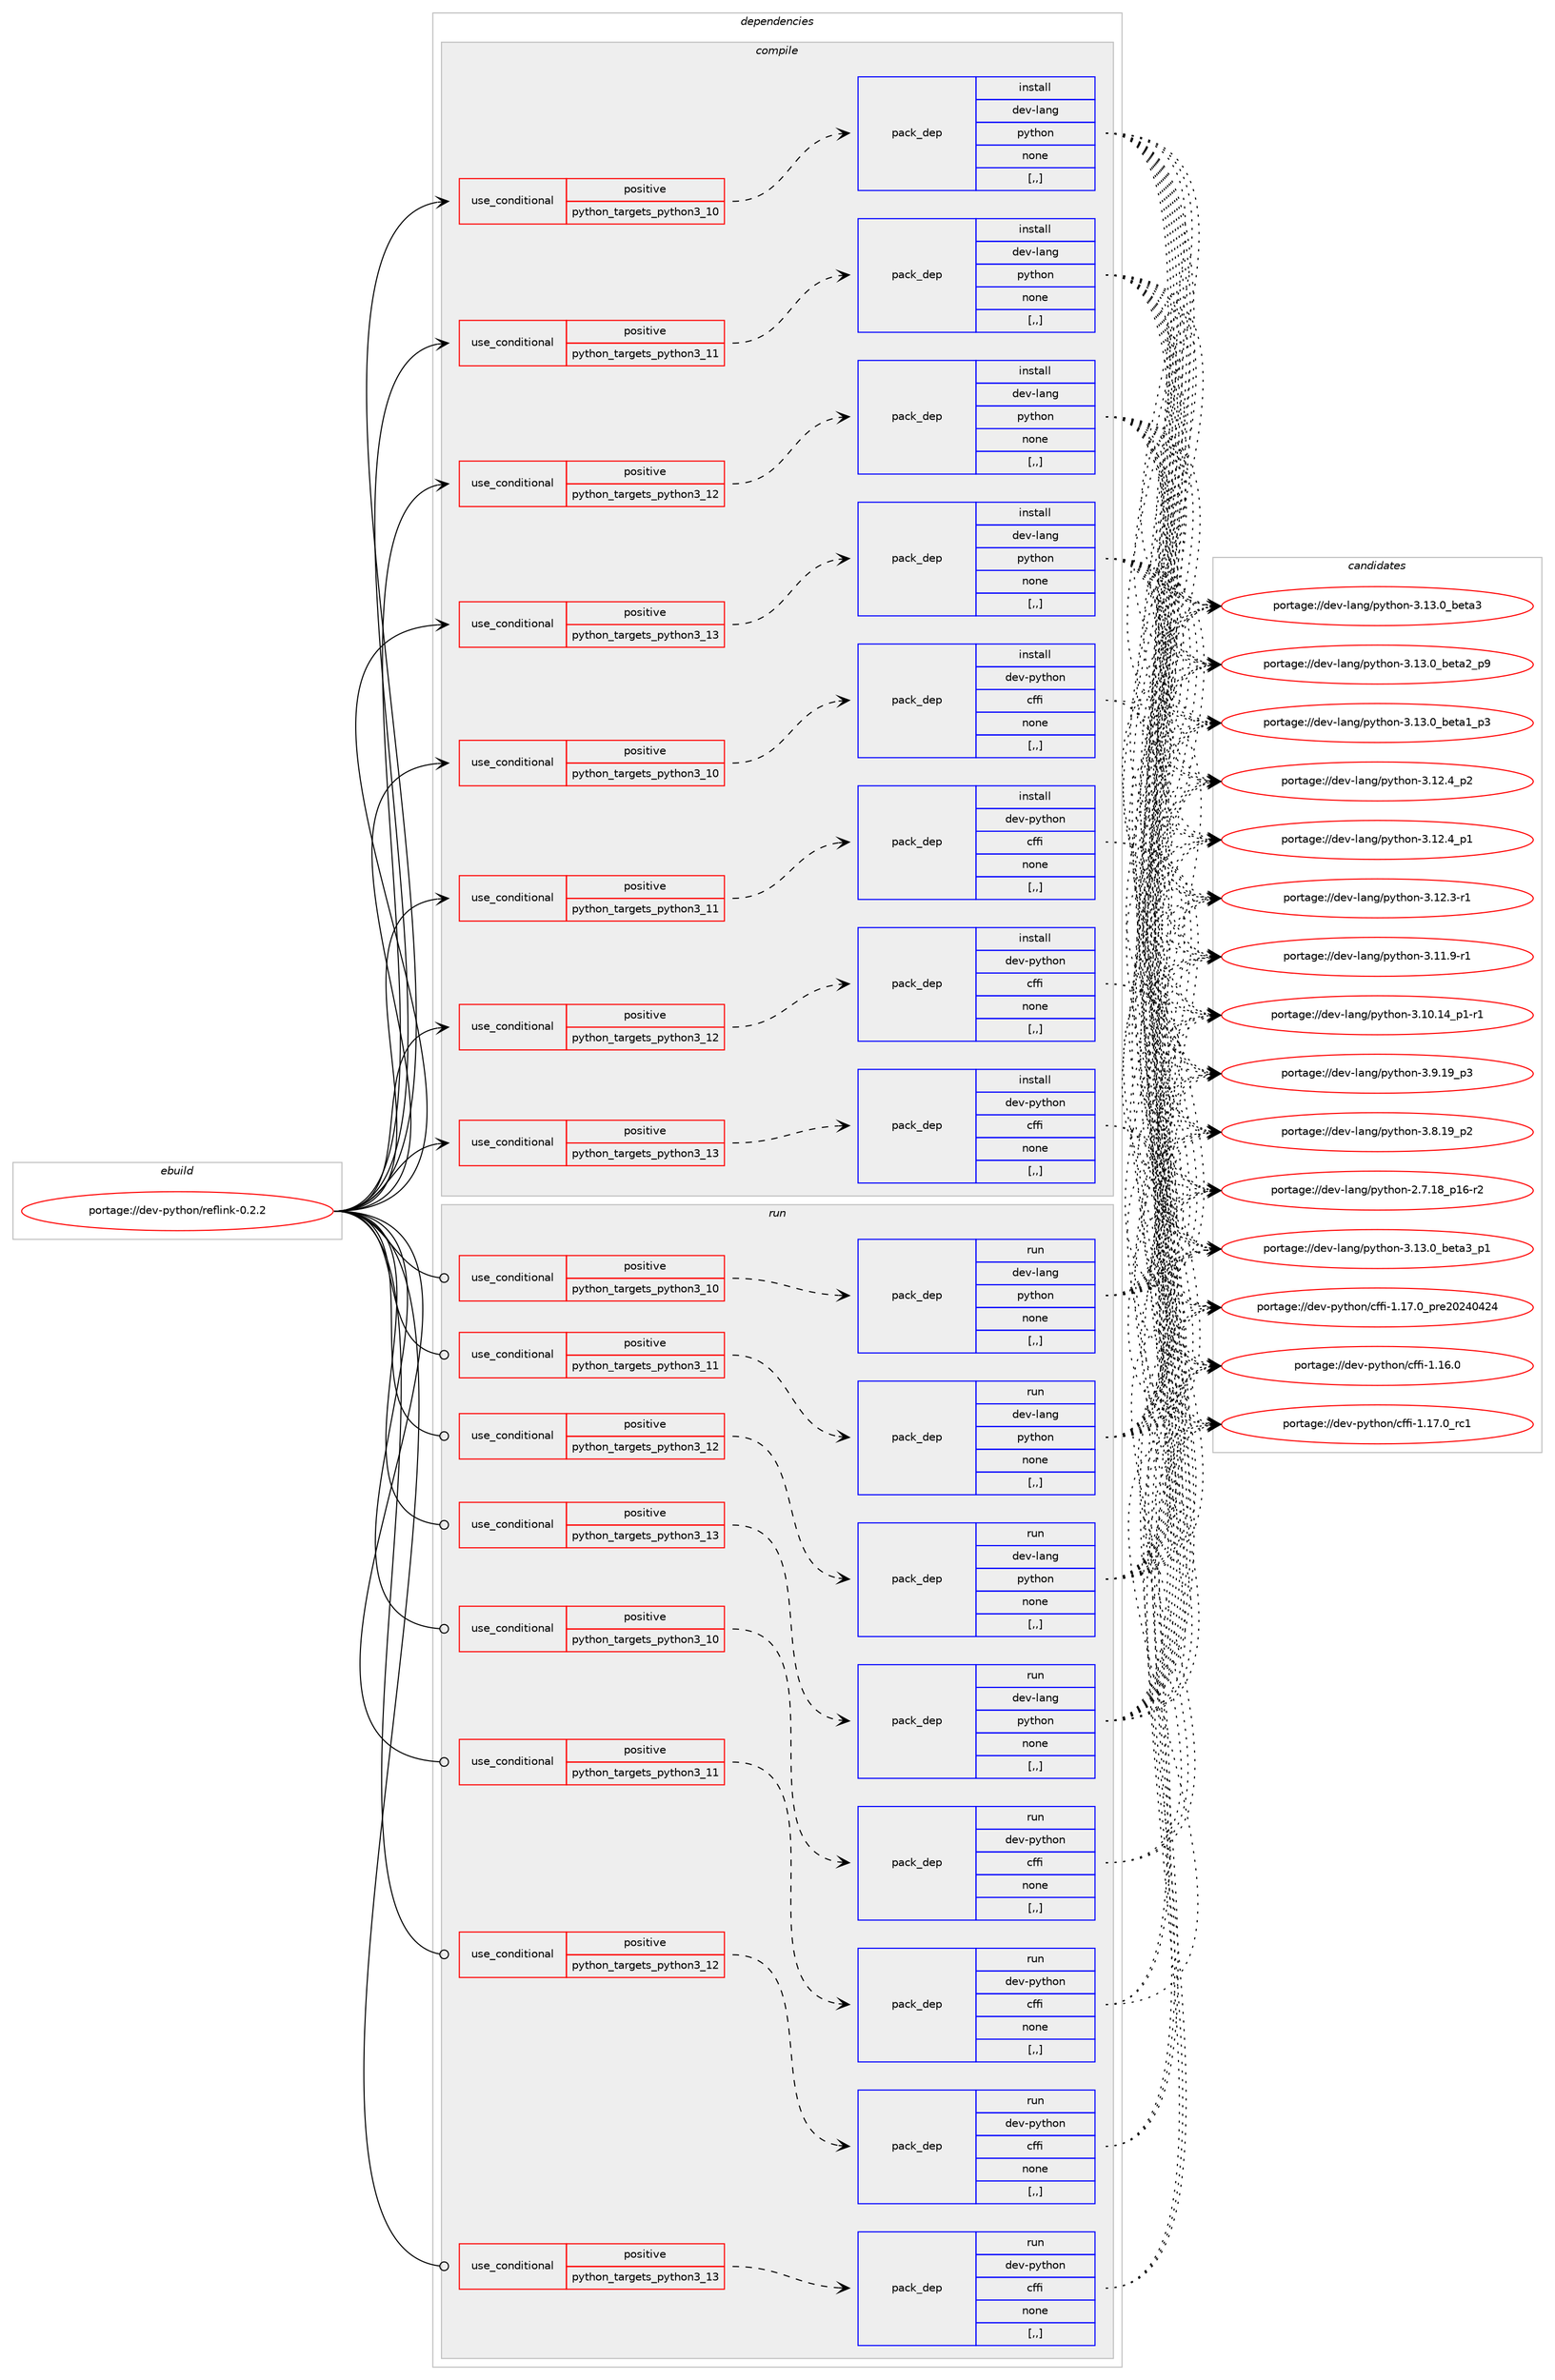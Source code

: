 digraph prolog {

# *************
# Graph options
# *************

newrank=true;
concentrate=true;
compound=true;
graph [rankdir=LR,fontname=Helvetica,fontsize=10,ranksep=1.5];#, ranksep=2.5, nodesep=0.2];
edge  [arrowhead=vee];
node  [fontname=Helvetica,fontsize=10];

# **********
# The ebuild
# **********

subgraph cluster_leftcol {
color=gray;
label=<<i>ebuild</i>>;
id [label="portage://dev-python/reflink-0.2.2", color=red, width=4, href="../dev-python/reflink-0.2.2.svg"];
}

# ****************
# The dependencies
# ****************

subgraph cluster_midcol {
color=gray;
label=<<i>dependencies</i>>;
subgraph cluster_compile {
fillcolor="#eeeeee";
style=filled;
label=<<i>compile</i>>;
subgraph cond38742 {
dependency161220 [label=<<TABLE BORDER="0" CELLBORDER="1" CELLSPACING="0" CELLPADDING="4"><TR><TD ROWSPAN="3" CELLPADDING="10">use_conditional</TD></TR><TR><TD>positive</TD></TR><TR><TD>python_targets_python3_10</TD></TR></TABLE>>, shape=none, color=red];
subgraph pack121206 {
dependency161221 [label=<<TABLE BORDER="0" CELLBORDER="1" CELLSPACING="0" CELLPADDING="4" WIDTH="220"><TR><TD ROWSPAN="6" CELLPADDING="30">pack_dep</TD></TR><TR><TD WIDTH="110">install</TD></TR><TR><TD>dev-lang</TD></TR><TR><TD>python</TD></TR><TR><TD>none</TD></TR><TR><TD>[,,]</TD></TR></TABLE>>, shape=none, color=blue];
}
dependency161220:e -> dependency161221:w [weight=20,style="dashed",arrowhead="vee"];
}
id:e -> dependency161220:w [weight=20,style="solid",arrowhead="vee"];
subgraph cond38743 {
dependency161222 [label=<<TABLE BORDER="0" CELLBORDER="1" CELLSPACING="0" CELLPADDING="4"><TR><TD ROWSPAN="3" CELLPADDING="10">use_conditional</TD></TR><TR><TD>positive</TD></TR><TR><TD>python_targets_python3_10</TD></TR></TABLE>>, shape=none, color=red];
subgraph pack121207 {
dependency161223 [label=<<TABLE BORDER="0" CELLBORDER="1" CELLSPACING="0" CELLPADDING="4" WIDTH="220"><TR><TD ROWSPAN="6" CELLPADDING="30">pack_dep</TD></TR><TR><TD WIDTH="110">install</TD></TR><TR><TD>dev-python</TD></TR><TR><TD>cffi</TD></TR><TR><TD>none</TD></TR><TR><TD>[,,]</TD></TR></TABLE>>, shape=none, color=blue];
}
dependency161222:e -> dependency161223:w [weight=20,style="dashed",arrowhead="vee"];
}
id:e -> dependency161222:w [weight=20,style="solid",arrowhead="vee"];
subgraph cond38744 {
dependency161224 [label=<<TABLE BORDER="0" CELLBORDER="1" CELLSPACING="0" CELLPADDING="4"><TR><TD ROWSPAN="3" CELLPADDING="10">use_conditional</TD></TR><TR><TD>positive</TD></TR><TR><TD>python_targets_python3_11</TD></TR></TABLE>>, shape=none, color=red];
subgraph pack121208 {
dependency161225 [label=<<TABLE BORDER="0" CELLBORDER="1" CELLSPACING="0" CELLPADDING="4" WIDTH="220"><TR><TD ROWSPAN="6" CELLPADDING="30">pack_dep</TD></TR><TR><TD WIDTH="110">install</TD></TR><TR><TD>dev-lang</TD></TR><TR><TD>python</TD></TR><TR><TD>none</TD></TR><TR><TD>[,,]</TD></TR></TABLE>>, shape=none, color=blue];
}
dependency161224:e -> dependency161225:w [weight=20,style="dashed",arrowhead="vee"];
}
id:e -> dependency161224:w [weight=20,style="solid",arrowhead="vee"];
subgraph cond38745 {
dependency161226 [label=<<TABLE BORDER="0" CELLBORDER="1" CELLSPACING="0" CELLPADDING="4"><TR><TD ROWSPAN="3" CELLPADDING="10">use_conditional</TD></TR><TR><TD>positive</TD></TR><TR><TD>python_targets_python3_11</TD></TR></TABLE>>, shape=none, color=red];
subgraph pack121209 {
dependency161227 [label=<<TABLE BORDER="0" CELLBORDER="1" CELLSPACING="0" CELLPADDING="4" WIDTH="220"><TR><TD ROWSPAN="6" CELLPADDING="30">pack_dep</TD></TR><TR><TD WIDTH="110">install</TD></TR><TR><TD>dev-python</TD></TR><TR><TD>cffi</TD></TR><TR><TD>none</TD></TR><TR><TD>[,,]</TD></TR></TABLE>>, shape=none, color=blue];
}
dependency161226:e -> dependency161227:w [weight=20,style="dashed",arrowhead="vee"];
}
id:e -> dependency161226:w [weight=20,style="solid",arrowhead="vee"];
subgraph cond38746 {
dependency161228 [label=<<TABLE BORDER="0" CELLBORDER="1" CELLSPACING="0" CELLPADDING="4"><TR><TD ROWSPAN="3" CELLPADDING="10">use_conditional</TD></TR><TR><TD>positive</TD></TR><TR><TD>python_targets_python3_12</TD></TR></TABLE>>, shape=none, color=red];
subgraph pack121210 {
dependency161229 [label=<<TABLE BORDER="0" CELLBORDER="1" CELLSPACING="0" CELLPADDING="4" WIDTH="220"><TR><TD ROWSPAN="6" CELLPADDING="30">pack_dep</TD></TR><TR><TD WIDTH="110">install</TD></TR><TR><TD>dev-lang</TD></TR><TR><TD>python</TD></TR><TR><TD>none</TD></TR><TR><TD>[,,]</TD></TR></TABLE>>, shape=none, color=blue];
}
dependency161228:e -> dependency161229:w [weight=20,style="dashed",arrowhead="vee"];
}
id:e -> dependency161228:w [weight=20,style="solid",arrowhead="vee"];
subgraph cond38747 {
dependency161230 [label=<<TABLE BORDER="0" CELLBORDER="1" CELLSPACING="0" CELLPADDING="4"><TR><TD ROWSPAN="3" CELLPADDING="10">use_conditional</TD></TR><TR><TD>positive</TD></TR><TR><TD>python_targets_python3_12</TD></TR></TABLE>>, shape=none, color=red];
subgraph pack121211 {
dependency161231 [label=<<TABLE BORDER="0" CELLBORDER="1" CELLSPACING="0" CELLPADDING="4" WIDTH="220"><TR><TD ROWSPAN="6" CELLPADDING="30">pack_dep</TD></TR><TR><TD WIDTH="110">install</TD></TR><TR><TD>dev-python</TD></TR><TR><TD>cffi</TD></TR><TR><TD>none</TD></TR><TR><TD>[,,]</TD></TR></TABLE>>, shape=none, color=blue];
}
dependency161230:e -> dependency161231:w [weight=20,style="dashed",arrowhead="vee"];
}
id:e -> dependency161230:w [weight=20,style="solid",arrowhead="vee"];
subgraph cond38748 {
dependency161232 [label=<<TABLE BORDER="0" CELLBORDER="1" CELLSPACING="0" CELLPADDING="4"><TR><TD ROWSPAN="3" CELLPADDING="10">use_conditional</TD></TR><TR><TD>positive</TD></TR><TR><TD>python_targets_python3_13</TD></TR></TABLE>>, shape=none, color=red];
subgraph pack121212 {
dependency161233 [label=<<TABLE BORDER="0" CELLBORDER="1" CELLSPACING="0" CELLPADDING="4" WIDTH="220"><TR><TD ROWSPAN="6" CELLPADDING="30">pack_dep</TD></TR><TR><TD WIDTH="110">install</TD></TR><TR><TD>dev-lang</TD></TR><TR><TD>python</TD></TR><TR><TD>none</TD></TR><TR><TD>[,,]</TD></TR></TABLE>>, shape=none, color=blue];
}
dependency161232:e -> dependency161233:w [weight=20,style="dashed",arrowhead="vee"];
}
id:e -> dependency161232:w [weight=20,style="solid",arrowhead="vee"];
subgraph cond38749 {
dependency161234 [label=<<TABLE BORDER="0" CELLBORDER="1" CELLSPACING="0" CELLPADDING="4"><TR><TD ROWSPAN="3" CELLPADDING="10">use_conditional</TD></TR><TR><TD>positive</TD></TR><TR><TD>python_targets_python3_13</TD></TR></TABLE>>, shape=none, color=red];
subgraph pack121213 {
dependency161235 [label=<<TABLE BORDER="0" CELLBORDER="1" CELLSPACING="0" CELLPADDING="4" WIDTH="220"><TR><TD ROWSPAN="6" CELLPADDING="30">pack_dep</TD></TR><TR><TD WIDTH="110">install</TD></TR><TR><TD>dev-python</TD></TR><TR><TD>cffi</TD></TR><TR><TD>none</TD></TR><TR><TD>[,,]</TD></TR></TABLE>>, shape=none, color=blue];
}
dependency161234:e -> dependency161235:w [weight=20,style="dashed",arrowhead="vee"];
}
id:e -> dependency161234:w [weight=20,style="solid",arrowhead="vee"];
}
subgraph cluster_compileandrun {
fillcolor="#eeeeee";
style=filled;
label=<<i>compile and run</i>>;
}
subgraph cluster_run {
fillcolor="#eeeeee";
style=filled;
label=<<i>run</i>>;
subgraph cond38750 {
dependency161236 [label=<<TABLE BORDER="0" CELLBORDER="1" CELLSPACING="0" CELLPADDING="4"><TR><TD ROWSPAN="3" CELLPADDING="10">use_conditional</TD></TR><TR><TD>positive</TD></TR><TR><TD>python_targets_python3_10</TD></TR></TABLE>>, shape=none, color=red];
subgraph pack121214 {
dependency161237 [label=<<TABLE BORDER="0" CELLBORDER="1" CELLSPACING="0" CELLPADDING="4" WIDTH="220"><TR><TD ROWSPAN="6" CELLPADDING="30">pack_dep</TD></TR><TR><TD WIDTH="110">run</TD></TR><TR><TD>dev-lang</TD></TR><TR><TD>python</TD></TR><TR><TD>none</TD></TR><TR><TD>[,,]</TD></TR></TABLE>>, shape=none, color=blue];
}
dependency161236:e -> dependency161237:w [weight=20,style="dashed",arrowhead="vee"];
}
id:e -> dependency161236:w [weight=20,style="solid",arrowhead="odot"];
subgraph cond38751 {
dependency161238 [label=<<TABLE BORDER="0" CELLBORDER="1" CELLSPACING="0" CELLPADDING="4"><TR><TD ROWSPAN="3" CELLPADDING="10">use_conditional</TD></TR><TR><TD>positive</TD></TR><TR><TD>python_targets_python3_10</TD></TR></TABLE>>, shape=none, color=red];
subgraph pack121215 {
dependency161239 [label=<<TABLE BORDER="0" CELLBORDER="1" CELLSPACING="0" CELLPADDING="4" WIDTH="220"><TR><TD ROWSPAN="6" CELLPADDING="30">pack_dep</TD></TR><TR><TD WIDTH="110">run</TD></TR><TR><TD>dev-python</TD></TR><TR><TD>cffi</TD></TR><TR><TD>none</TD></TR><TR><TD>[,,]</TD></TR></TABLE>>, shape=none, color=blue];
}
dependency161238:e -> dependency161239:w [weight=20,style="dashed",arrowhead="vee"];
}
id:e -> dependency161238:w [weight=20,style="solid",arrowhead="odot"];
subgraph cond38752 {
dependency161240 [label=<<TABLE BORDER="0" CELLBORDER="1" CELLSPACING="0" CELLPADDING="4"><TR><TD ROWSPAN="3" CELLPADDING="10">use_conditional</TD></TR><TR><TD>positive</TD></TR><TR><TD>python_targets_python3_11</TD></TR></TABLE>>, shape=none, color=red];
subgraph pack121216 {
dependency161241 [label=<<TABLE BORDER="0" CELLBORDER="1" CELLSPACING="0" CELLPADDING="4" WIDTH="220"><TR><TD ROWSPAN="6" CELLPADDING="30">pack_dep</TD></TR><TR><TD WIDTH="110">run</TD></TR><TR><TD>dev-lang</TD></TR><TR><TD>python</TD></TR><TR><TD>none</TD></TR><TR><TD>[,,]</TD></TR></TABLE>>, shape=none, color=blue];
}
dependency161240:e -> dependency161241:w [weight=20,style="dashed",arrowhead="vee"];
}
id:e -> dependency161240:w [weight=20,style="solid",arrowhead="odot"];
subgraph cond38753 {
dependency161242 [label=<<TABLE BORDER="0" CELLBORDER="1" CELLSPACING="0" CELLPADDING="4"><TR><TD ROWSPAN="3" CELLPADDING="10">use_conditional</TD></TR><TR><TD>positive</TD></TR><TR><TD>python_targets_python3_11</TD></TR></TABLE>>, shape=none, color=red];
subgraph pack121217 {
dependency161243 [label=<<TABLE BORDER="0" CELLBORDER="1" CELLSPACING="0" CELLPADDING="4" WIDTH="220"><TR><TD ROWSPAN="6" CELLPADDING="30">pack_dep</TD></TR><TR><TD WIDTH="110">run</TD></TR><TR><TD>dev-python</TD></TR><TR><TD>cffi</TD></TR><TR><TD>none</TD></TR><TR><TD>[,,]</TD></TR></TABLE>>, shape=none, color=blue];
}
dependency161242:e -> dependency161243:w [weight=20,style="dashed",arrowhead="vee"];
}
id:e -> dependency161242:w [weight=20,style="solid",arrowhead="odot"];
subgraph cond38754 {
dependency161244 [label=<<TABLE BORDER="0" CELLBORDER="1" CELLSPACING="0" CELLPADDING="4"><TR><TD ROWSPAN="3" CELLPADDING="10">use_conditional</TD></TR><TR><TD>positive</TD></TR><TR><TD>python_targets_python3_12</TD></TR></TABLE>>, shape=none, color=red];
subgraph pack121218 {
dependency161245 [label=<<TABLE BORDER="0" CELLBORDER="1" CELLSPACING="0" CELLPADDING="4" WIDTH="220"><TR><TD ROWSPAN="6" CELLPADDING="30">pack_dep</TD></TR><TR><TD WIDTH="110">run</TD></TR><TR><TD>dev-lang</TD></TR><TR><TD>python</TD></TR><TR><TD>none</TD></TR><TR><TD>[,,]</TD></TR></TABLE>>, shape=none, color=blue];
}
dependency161244:e -> dependency161245:w [weight=20,style="dashed",arrowhead="vee"];
}
id:e -> dependency161244:w [weight=20,style="solid",arrowhead="odot"];
subgraph cond38755 {
dependency161246 [label=<<TABLE BORDER="0" CELLBORDER="1" CELLSPACING="0" CELLPADDING="4"><TR><TD ROWSPAN="3" CELLPADDING="10">use_conditional</TD></TR><TR><TD>positive</TD></TR><TR><TD>python_targets_python3_12</TD></TR></TABLE>>, shape=none, color=red];
subgraph pack121219 {
dependency161247 [label=<<TABLE BORDER="0" CELLBORDER="1" CELLSPACING="0" CELLPADDING="4" WIDTH="220"><TR><TD ROWSPAN="6" CELLPADDING="30">pack_dep</TD></TR><TR><TD WIDTH="110">run</TD></TR><TR><TD>dev-python</TD></TR><TR><TD>cffi</TD></TR><TR><TD>none</TD></TR><TR><TD>[,,]</TD></TR></TABLE>>, shape=none, color=blue];
}
dependency161246:e -> dependency161247:w [weight=20,style="dashed",arrowhead="vee"];
}
id:e -> dependency161246:w [weight=20,style="solid",arrowhead="odot"];
subgraph cond38756 {
dependency161248 [label=<<TABLE BORDER="0" CELLBORDER="1" CELLSPACING="0" CELLPADDING="4"><TR><TD ROWSPAN="3" CELLPADDING="10">use_conditional</TD></TR><TR><TD>positive</TD></TR><TR><TD>python_targets_python3_13</TD></TR></TABLE>>, shape=none, color=red];
subgraph pack121220 {
dependency161249 [label=<<TABLE BORDER="0" CELLBORDER="1" CELLSPACING="0" CELLPADDING="4" WIDTH="220"><TR><TD ROWSPAN="6" CELLPADDING="30">pack_dep</TD></TR><TR><TD WIDTH="110">run</TD></TR><TR><TD>dev-lang</TD></TR><TR><TD>python</TD></TR><TR><TD>none</TD></TR><TR><TD>[,,]</TD></TR></TABLE>>, shape=none, color=blue];
}
dependency161248:e -> dependency161249:w [weight=20,style="dashed",arrowhead="vee"];
}
id:e -> dependency161248:w [weight=20,style="solid",arrowhead="odot"];
subgraph cond38757 {
dependency161250 [label=<<TABLE BORDER="0" CELLBORDER="1" CELLSPACING="0" CELLPADDING="4"><TR><TD ROWSPAN="3" CELLPADDING="10">use_conditional</TD></TR><TR><TD>positive</TD></TR><TR><TD>python_targets_python3_13</TD></TR></TABLE>>, shape=none, color=red];
subgraph pack121221 {
dependency161251 [label=<<TABLE BORDER="0" CELLBORDER="1" CELLSPACING="0" CELLPADDING="4" WIDTH="220"><TR><TD ROWSPAN="6" CELLPADDING="30">pack_dep</TD></TR><TR><TD WIDTH="110">run</TD></TR><TR><TD>dev-python</TD></TR><TR><TD>cffi</TD></TR><TR><TD>none</TD></TR><TR><TD>[,,]</TD></TR></TABLE>>, shape=none, color=blue];
}
dependency161250:e -> dependency161251:w [weight=20,style="dashed",arrowhead="vee"];
}
id:e -> dependency161250:w [weight=20,style="solid",arrowhead="odot"];
}
}

# **************
# The candidates
# **************

subgraph cluster_choices {
rank=same;
color=gray;
label=<<i>candidates</i>>;

subgraph choice121206 {
color=black;
nodesep=1;
choice10010111845108971101034711212111610411111045514649514648959810111697519511249 [label="portage://dev-lang/python-3.13.0_beta3_p1", color=red, width=4,href="../dev-lang/python-3.13.0_beta3_p1.svg"];
choice1001011184510897110103471121211161041111104551464951464895981011169751 [label="portage://dev-lang/python-3.13.0_beta3", color=red, width=4,href="../dev-lang/python-3.13.0_beta3.svg"];
choice10010111845108971101034711212111610411111045514649514648959810111697509511257 [label="portage://dev-lang/python-3.13.0_beta2_p9", color=red, width=4,href="../dev-lang/python-3.13.0_beta2_p9.svg"];
choice10010111845108971101034711212111610411111045514649514648959810111697499511251 [label="portage://dev-lang/python-3.13.0_beta1_p3", color=red, width=4,href="../dev-lang/python-3.13.0_beta1_p3.svg"];
choice100101118451089711010347112121116104111110455146495046529511250 [label="portage://dev-lang/python-3.12.4_p2", color=red, width=4,href="../dev-lang/python-3.12.4_p2.svg"];
choice100101118451089711010347112121116104111110455146495046529511249 [label="portage://dev-lang/python-3.12.4_p1", color=red, width=4,href="../dev-lang/python-3.12.4_p1.svg"];
choice100101118451089711010347112121116104111110455146495046514511449 [label="portage://dev-lang/python-3.12.3-r1", color=red, width=4,href="../dev-lang/python-3.12.3-r1.svg"];
choice100101118451089711010347112121116104111110455146494946574511449 [label="portage://dev-lang/python-3.11.9-r1", color=red, width=4,href="../dev-lang/python-3.11.9-r1.svg"];
choice100101118451089711010347112121116104111110455146494846495295112494511449 [label="portage://dev-lang/python-3.10.14_p1-r1", color=red, width=4,href="../dev-lang/python-3.10.14_p1-r1.svg"];
choice100101118451089711010347112121116104111110455146574649579511251 [label="portage://dev-lang/python-3.9.19_p3", color=red, width=4,href="../dev-lang/python-3.9.19_p3.svg"];
choice100101118451089711010347112121116104111110455146564649579511250 [label="portage://dev-lang/python-3.8.19_p2", color=red, width=4,href="../dev-lang/python-3.8.19_p2.svg"];
choice100101118451089711010347112121116104111110455046554649569511249544511450 [label="portage://dev-lang/python-2.7.18_p16-r2", color=red, width=4,href="../dev-lang/python-2.7.18_p16-r2.svg"];
dependency161221:e -> choice10010111845108971101034711212111610411111045514649514648959810111697519511249:w [style=dotted,weight="100"];
dependency161221:e -> choice1001011184510897110103471121211161041111104551464951464895981011169751:w [style=dotted,weight="100"];
dependency161221:e -> choice10010111845108971101034711212111610411111045514649514648959810111697509511257:w [style=dotted,weight="100"];
dependency161221:e -> choice10010111845108971101034711212111610411111045514649514648959810111697499511251:w [style=dotted,weight="100"];
dependency161221:e -> choice100101118451089711010347112121116104111110455146495046529511250:w [style=dotted,weight="100"];
dependency161221:e -> choice100101118451089711010347112121116104111110455146495046529511249:w [style=dotted,weight="100"];
dependency161221:e -> choice100101118451089711010347112121116104111110455146495046514511449:w [style=dotted,weight="100"];
dependency161221:e -> choice100101118451089711010347112121116104111110455146494946574511449:w [style=dotted,weight="100"];
dependency161221:e -> choice100101118451089711010347112121116104111110455146494846495295112494511449:w [style=dotted,weight="100"];
dependency161221:e -> choice100101118451089711010347112121116104111110455146574649579511251:w [style=dotted,weight="100"];
dependency161221:e -> choice100101118451089711010347112121116104111110455146564649579511250:w [style=dotted,weight="100"];
dependency161221:e -> choice100101118451089711010347112121116104111110455046554649569511249544511450:w [style=dotted,weight="100"];
}
subgraph choice121207 {
color=black;
nodesep=1;
choice10010111845112121116104111110479910210210545494649554648951149949 [label="portage://dev-python/cffi-1.17.0_rc1", color=red, width=4,href="../dev-python/cffi-1.17.0_rc1.svg"];
choice10010111845112121116104111110479910210210545494649554648951121141015048505248525052 [label="portage://dev-python/cffi-1.17.0_pre20240424", color=red, width=4,href="../dev-python/cffi-1.17.0_pre20240424.svg"];
choice10010111845112121116104111110479910210210545494649544648 [label="portage://dev-python/cffi-1.16.0", color=red, width=4,href="../dev-python/cffi-1.16.0.svg"];
dependency161223:e -> choice10010111845112121116104111110479910210210545494649554648951149949:w [style=dotted,weight="100"];
dependency161223:e -> choice10010111845112121116104111110479910210210545494649554648951121141015048505248525052:w [style=dotted,weight="100"];
dependency161223:e -> choice10010111845112121116104111110479910210210545494649544648:w [style=dotted,weight="100"];
}
subgraph choice121208 {
color=black;
nodesep=1;
choice10010111845108971101034711212111610411111045514649514648959810111697519511249 [label="portage://dev-lang/python-3.13.0_beta3_p1", color=red, width=4,href="../dev-lang/python-3.13.0_beta3_p1.svg"];
choice1001011184510897110103471121211161041111104551464951464895981011169751 [label="portage://dev-lang/python-3.13.0_beta3", color=red, width=4,href="../dev-lang/python-3.13.0_beta3.svg"];
choice10010111845108971101034711212111610411111045514649514648959810111697509511257 [label="portage://dev-lang/python-3.13.0_beta2_p9", color=red, width=4,href="../dev-lang/python-3.13.0_beta2_p9.svg"];
choice10010111845108971101034711212111610411111045514649514648959810111697499511251 [label="portage://dev-lang/python-3.13.0_beta1_p3", color=red, width=4,href="../dev-lang/python-3.13.0_beta1_p3.svg"];
choice100101118451089711010347112121116104111110455146495046529511250 [label="portage://dev-lang/python-3.12.4_p2", color=red, width=4,href="../dev-lang/python-3.12.4_p2.svg"];
choice100101118451089711010347112121116104111110455146495046529511249 [label="portage://dev-lang/python-3.12.4_p1", color=red, width=4,href="../dev-lang/python-3.12.4_p1.svg"];
choice100101118451089711010347112121116104111110455146495046514511449 [label="portage://dev-lang/python-3.12.3-r1", color=red, width=4,href="../dev-lang/python-3.12.3-r1.svg"];
choice100101118451089711010347112121116104111110455146494946574511449 [label="portage://dev-lang/python-3.11.9-r1", color=red, width=4,href="../dev-lang/python-3.11.9-r1.svg"];
choice100101118451089711010347112121116104111110455146494846495295112494511449 [label="portage://dev-lang/python-3.10.14_p1-r1", color=red, width=4,href="../dev-lang/python-3.10.14_p1-r1.svg"];
choice100101118451089711010347112121116104111110455146574649579511251 [label="portage://dev-lang/python-3.9.19_p3", color=red, width=4,href="../dev-lang/python-3.9.19_p3.svg"];
choice100101118451089711010347112121116104111110455146564649579511250 [label="portage://dev-lang/python-3.8.19_p2", color=red, width=4,href="../dev-lang/python-3.8.19_p2.svg"];
choice100101118451089711010347112121116104111110455046554649569511249544511450 [label="portage://dev-lang/python-2.7.18_p16-r2", color=red, width=4,href="../dev-lang/python-2.7.18_p16-r2.svg"];
dependency161225:e -> choice10010111845108971101034711212111610411111045514649514648959810111697519511249:w [style=dotted,weight="100"];
dependency161225:e -> choice1001011184510897110103471121211161041111104551464951464895981011169751:w [style=dotted,weight="100"];
dependency161225:e -> choice10010111845108971101034711212111610411111045514649514648959810111697509511257:w [style=dotted,weight="100"];
dependency161225:e -> choice10010111845108971101034711212111610411111045514649514648959810111697499511251:w [style=dotted,weight="100"];
dependency161225:e -> choice100101118451089711010347112121116104111110455146495046529511250:w [style=dotted,weight="100"];
dependency161225:e -> choice100101118451089711010347112121116104111110455146495046529511249:w [style=dotted,weight="100"];
dependency161225:e -> choice100101118451089711010347112121116104111110455146495046514511449:w [style=dotted,weight="100"];
dependency161225:e -> choice100101118451089711010347112121116104111110455146494946574511449:w [style=dotted,weight="100"];
dependency161225:e -> choice100101118451089711010347112121116104111110455146494846495295112494511449:w [style=dotted,weight="100"];
dependency161225:e -> choice100101118451089711010347112121116104111110455146574649579511251:w [style=dotted,weight="100"];
dependency161225:e -> choice100101118451089711010347112121116104111110455146564649579511250:w [style=dotted,weight="100"];
dependency161225:e -> choice100101118451089711010347112121116104111110455046554649569511249544511450:w [style=dotted,weight="100"];
}
subgraph choice121209 {
color=black;
nodesep=1;
choice10010111845112121116104111110479910210210545494649554648951149949 [label="portage://dev-python/cffi-1.17.0_rc1", color=red, width=4,href="../dev-python/cffi-1.17.0_rc1.svg"];
choice10010111845112121116104111110479910210210545494649554648951121141015048505248525052 [label="portage://dev-python/cffi-1.17.0_pre20240424", color=red, width=4,href="../dev-python/cffi-1.17.0_pre20240424.svg"];
choice10010111845112121116104111110479910210210545494649544648 [label="portage://dev-python/cffi-1.16.0", color=red, width=4,href="../dev-python/cffi-1.16.0.svg"];
dependency161227:e -> choice10010111845112121116104111110479910210210545494649554648951149949:w [style=dotted,weight="100"];
dependency161227:e -> choice10010111845112121116104111110479910210210545494649554648951121141015048505248525052:w [style=dotted,weight="100"];
dependency161227:e -> choice10010111845112121116104111110479910210210545494649544648:w [style=dotted,weight="100"];
}
subgraph choice121210 {
color=black;
nodesep=1;
choice10010111845108971101034711212111610411111045514649514648959810111697519511249 [label="portage://dev-lang/python-3.13.0_beta3_p1", color=red, width=4,href="../dev-lang/python-3.13.0_beta3_p1.svg"];
choice1001011184510897110103471121211161041111104551464951464895981011169751 [label="portage://dev-lang/python-3.13.0_beta3", color=red, width=4,href="../dev-lang/python-3.13.0_beta3.svg"];
choice10010111845108971101034711212111610411111045514649514648959810111697509511257 [label="portage://dev-lang/python-3.13.0_beta2_p9", color=red, width=4,href="../dev-lang/python-3.13.0_beta2_p9.svg"];
choice10010111845108971101034711212111610411111045514649514648959810111697499511251 [label="portage://dev-lang/python-3.13.0_beta1_p3", color=red, width=4,href="../dev-lang/python-3.13.0_beta1_p3.svg"];
choice100101118451089711010347112121116104111110455146495046529511250 [label="portage://dev-lang/python-3.12.4_p2", color=red, width=4,href="../dev-lang/python-3.12.4_p2.svg"];
choice100101118451089711010347112121116104111110455146495046529511249 [label="portage://dev-lang/python-3.12.4_p1", color=red, width=4,href="../dev-lang/python-3.12.4_p1.svg"];
choice100101118451089711010347112121116104111110455146495046514511449 [label="portage://dev-lang/python-3.12.3-r1", color=red, width=4,href="../dev-lang/python-3.12.3-r1.svg"];
choice100101118451089711010347112121116104111110455146494946574511449 [label="portage://dev-lang/python-3.11.9-r1", color=red, width=4,href="../dev-lang/python-3.11.9-r1.svg"];
choice100101118451089711010347112121116104111110455146494846495295112494511449 [label="portage://dev-lang/python-3.10.14_p1-r1", color=red, width=4,href="../dev-lang/python-3.10.14_p1-r1.svg"];
choice100101118451089711010347112121116104111110455146574649579511251 [label="portage://dev-lang/python-3.9.19_p3", color=red, width=4,href="../dev-lang/python-3.9.19_p3.svg"];
choice100101118451089711010347112121116104111110455146564649579511250 [label="portage://dev-lang/python-3.8.19_p2", color=red, width=4,href="../dev-lang/python-3.8.19_p2.svg"];
choice100101118451089711010347112121116104111110455046554649569511249544511450 [label="portage://dev-lang/python-2.7.18_p16-r2", color=red, width=4,href="../dev-lang/python-2.7.18_p16-r2.svg"];
dependency161229:e -> choice10010111845108971101034711212111610411111045514649514648959810111697519511249:w [style=dotted,weight="100"];
dependency161229:e -> choice1001011184510897110103471121211161041111104551464951464895981011169751:w [style=dotted,weight="100"];
dependency161229:e -> choice10010111845108971101034711212111610411111045514649514648959810111697509511257:w [style=dotted,weight="100"];
dependency161229:e -> choice10010111845108971101034711212111610411111045514649514648959810111697499511251:w [style=dotted,weight="100"];
dependency161229:e -> choice100101118451089711010347112121116104111110455146495046529511250:w [style=dotted,weight="100"];
dependency161229:e -> choice100101118451089711010347112121116104111110455146495046529511249:w [style=dotted,weight="100"];
dependency161229:e -> choice100101118451089711010347112121116104111110455146495046514511449:w [style=dotted,weight="100"];
dependency161229:e -> choice100101118451089711010347112121116104111110455146494946574511449:w [style=dotted,weight="100"];
dependency161229:e -> choice100101118451089711010347112121116104111110455146494846495295112494511449:w [style=dotted,weight="100"];
dependency161229:e -> choice100101118451089711010347112121116104111110455146574649579511251:w [style=dotted,weight="100"];
dependency161229:e -> choice100101118451089711010347112121116104111110455146564649579511250:w [style=dotted,weight="100"];
dependency161229:e -> choice100101118451089711010347112121116104111110455046554649569511249544511450:w [style=dotted,weight="100"];
}
subgraph choice121211 {
color=black;
nodesep=1;
choice10010111845112121116104111110479910210210545494649554648951149949 [label="portage://dev-python/cffi-1.17.0_rc1", color=red, width=4,href="../dev-python/cffi-1.17.0_rc1.svg"];
choice10010111845112121116104111110479910210210545494649554648951121141015048505248525052 [label="portage://dev-python/cffi-1.17.0_pre20240424", color=red, width=4,href="../dev-python/cffi-1.17.0_pre20240424.svg"];
choice10010111845112121116104111110479910210210545494649544648 [label="portage://dev-python/cffi-1.16.0", color=red, width=4,href="../dev-python/cffi-1.16.0.svg"];
dependency161231:e -> choice10010111845112121116104111110479910210210545494649554648951149949:w [style=dotted,weight="100"];
dependency161231:e -> choice10010111845112121116104111110479910210210545494649554648951121141015048505248525052:w [style=dotted,weight="100"];
dependency161231:e -> choice10010111845112121116104111110479910210210545494649544648:w [style=dotted,weight="100"];
}
subgraph choice121212 {
color=black;
nodesep=1;
choice10010111845108971101034711212111610411111045514649514648959810111697519511249 [label="portage://dev-lang/python-3.13.0_beta3_p1", color=red, width=4,href="../dev-lang/python-3.13.0_beta3_p1.svg"];
choice1001011184510897110103471121211161041111104551464951464895981011169751 [label="portage://dev-lang/python-3.13.0_beta3", color=red, width=4,href="../dev-lang/python-3.13.0_beta3.svg"];
choice10010111845108971101034711212111610411111045514649514648959810111697509511257 [label="portage://dev-lang/python-3.13.0_beta2_p9", color=red, width=4,href="../dev-lang/python-3.13.0_beta2_p9.svg"];
choice10010111845108971101034711212111610411111045514649514648959810111697499511251 [label="portage://dev-lang/python-3.13.0_beta1_p3", color=red, width=4,href="../dev-lang/python-3.13.0_beta1_p3.svg"];
choice100101118451089711010347112121116104111110455146495046529511250 [label="portage://dev-lang/python-3.12.4_p2", color=red, width=4,href="../dev-lang/python-3.12.4_p2.svg"];
choice100101118451089711010347112121116104111110455146495046529511249 [label="portage://dev-lang/python-3.12.4_p1", color=red, width=4,href="../dev-lang/python-3.12.4_p1.svg"];
choice100101118451089711010347112121116104111110455146495046514511449 [label="portage://dev-lang/python-3.12.3-r1", color=red, width=4,href="../dev-lang/python-3.12.3-r1.svg"];
choice100101118451089711010347112121116104111110455146494946574511449 [label="portage://dev-lang/python-3.11.9-r1", color=red, width=4,href="../dev-lang/python-3.11.9-r1.svg"];
choice100101118451089711010347112121116104111110455146494846495295112494511449 [label="portage://dev-lang/python-3.10.14_p1-r1", color=red, width=4,href="../dev-lang/python-3.10.14_p1-r1.svg"];
choice100101118451089711010347112121116104111110455146574649579511251 [label="portage://dev-lang/python-3.9.19_p3", color=red, width=4,href="../dev-lang/python-3.9.19_p3.svg"];
choice100101118451089711010347112121116104111110455146564649579511250 [label="portage://dev-lang/python-3.8.19_p2", color=red, width=4,href="../dev-lang/python-3.8.19_p2.svg"];
choice100101118451089711010347112121116104111110455046554649569511249544511450 [label="portage://dev-lang/python-2.7.18_p16-r2", color=red, width=4,href="../dev-lang/python-2.7.18_p16-r2.svg"];
dependency161233:e -> choice10010111845108971101034711212111610411111045514649514648959810111697519511249:w [style=dotted,weight="100"];
dependency161233:e -> choice1001011184510897110103471121211161041111104551464951464895981011169751:w [style=dotted,weight="100"];
dependency161233:e -> choice10010111845108971101034711212111610411111045514649514648959810111697509511257:w [style=dotted,weight="100"];
dependency161233:e -> choice10010111845108971101034711212111610411111045514649514648959810111697499511251:w [style=dotted,weight="100"];
dependency161233:e -> choice100101118451089711010347112121116104111110455146495046529511250:w [style=dotted,weight="100"];
dependency161233:e -> choice100101118451089711010347112121116104111110455146495046529511249:w [style=dotted,weight="100"];
dependency161233:e -> choice100101118451089711010347112121116104111110455146495046514511449:w [style=dotted,weight="100"];
dependency161233:e -> choice100101118451089711010347112121116104111110455146494946574511449:w [style=dotted,weight="100"];
dependency161233:e -> choice100101118451089711010347112121116104111110455146494846495295112494511449:w [style=dotted,weight="100"];
dependency161233:e -> choice100101118451089711010347112121116104111110455146574649579511251:w [style=dotted,weight="100"];
dependency161233:e -> choice100101118451089711010347112121116104111110455146564649579511250:w [style=dotted,weight="100"];
dependency161233:e -> choice100101118451089711010347112121116104111110455046554649569511249544511450:w [style=dotted,weight="100"];
}
subgraph choice121213 {
color=black;
nodesep=1;
choice10010111845112121116104111110479910210210545494649554648951149949 [label="portage://dev-python/cffi-1.17.0_rc1", color=red, width=4,href="../dev-python/cffi-1.17.0_rc1.svg"];
choice10010111845112121116104111110479910210210545494649554648951121141015048505248525052 [label="portage://dev-python/cffi-1.17.0_pre20240424", color=red, width=4,href="../dev-python/cffi-1.17.0_pre20240424.svg"];
choice10010111845112121116104111110479910210210545494649544648 [label="portage://dev-python/cffi-1.16.0", color=red, width=4,href="../dev-python/cffi-1.16.0.svg"];
dependency161235:e -> choice10010111845112121116104111110479910210210545494649554648951149949:w [style=dotted,weight="100"];
dependency161235:e -> choice10010111845112121116104111110479910210210545494649554648951121141015048505248525052:w [style=dotted,weight="100"];
dependency161235:e -> choice10010111845112121116104111110479910210210545494649544648:w [style=dotted,weight="100"];
}
subgraph choice121214 {
color=black;
nodesep=1;
choice10010111845108971101034711212111610411111045514649514648959810111697519511249 [label="portage://dev-lang/python-3.13.0_beta3_p1", color=red, width=4,href="../dev-lang/python-3.13.0_beta3_p1.svg"];
choice1001011184510897110103471121211161041111104551464951464895981011169751 [label="portage://dev-lang/python-3.13.0_beta3", color=red, width=4,href="../dev-lang/python-3.13.0_beta3.svg"];
choice10010111845108971101034711212111610411111045514649514648959810111697509511257 [label="portage://dev-lang/python-3.13.0_beta2_p9", color=red, width=4,href="../dev-lang/python-3.13.0_beta2_p9.svg"];
choice10010111845108971101034711212111610411111045514649514648959810111697499511251 [label="portage://dev-lang/python-3.13.0_beta1_p3", color=red, width=4,href="../dev-lang/python-3.13.0_beta1_p3.svg"];
choice100101118451089711010347112121116104111110455146495046529511250 [label="portage://dev-lang/python-3.12.4_p2", color=red, width=4,href="../dev-lang/python-3.12.4_p2.svg"];
choice100101118451089711010347112121116104111110455146495046529511249 [label="portage://dev-lang/python-3.12.4_p1", color=red, width=4,href="../dev-lang/python-3.12.4_p1.svg"];
choice100101118451089711010347112121116104111110455146495046514511449 [label="portage://dev-lang/python-3.12.3-r1", color=red, width=4,href="../dev-lang/python-3.12.3-r1.svg"];
choice100101118451089711010347112121116104111110455146494946574511449 [label="portage://dev-lang/python-3.11.9-r1", color=red, width=4,href="../dev-lang/python-3.11.9-r1.svg"];
choice100101118451089711010347112121116104111110455146494846495295112494511449 [label="portage://dev-lang/python-3.10.14_p1-r1", color=red, width=4,href="../dev-lang/python-3.10.14_p1-r1.svg"];
choice100101118451089711010347112121116104111110455146574649579511251 [label="portage://dev-lang/python-3.9.19_p3", color=red, width=4,href="../dev-lang/python-3.9.19_p3.svg"];
choice100101118451089711010347112121116104111110455146564649579511250 [label="portage://dev-lang/python-3.8.19_p2", color=red, width=4,href="../dev-lang/python-3.8.19_p2.svg"];
choice100101118451089711010347112121116104111110455046554649569511249544511450 [label="portage://dev-lang/python-2.7.18_p16-r2", color=red, width=4,href="../dev-lang/python-2.7.18_p16-r2.svg"];
dependency161237:e -> choice10010111845108971101034711212111610411111045514649514648959810111697519511249:w [style=dotted,weight="100"];
dependency161237:e -> choice1001011184510897110103471121211161041111104551464951464895981011169751:w [style=dotted,weight="100"];
dependency161237:e -> choice10010111845108971101034711212111610411111045514649514648959810111697509511257:w [style=dotted,weight="100"];
dependency161237:e -> choice10010111845108971101034711212111610411111045514649514648959810111697499511251:w [style=dotted,weight="100"];
dependency161237:e -> choice100101118451089711010347112121116104111110455146495046529511250:w [style=dotted,weight="100"];
dependency161237:e -> choice100101118451089711010347112121116104111110455146495046529511249:w [style=dotted,weight="100"];
dependency161237:e -> choice100101118451089711010347112121116104111110455146495046514511449:w [style=dotted,weight="100"];
dependency161237:e -> choice100101118451089711010347112121116104111110455146494946574511449:w [style=dotted,weight="100"];
dependency161237:e -> choice100101118451089711010347112121116104111110455146494846495295112494511449:w [style=dotted,weight="100"];
dependency161237:e -> choice100101118451089711010347112121116104111110455146574649579511251:w [style=dotted,weight="100"];
dependency161237:e -> choice100101118451089711010347112121116104111110455146564649579511250:w [style=dotted,weight="100"];
dependency161237:e -> choice100101118451089711010347112121116104111110455046554649569511249544511450:w [style=dotted,weight="100"];
}
subgraph choice121215 {
color=black;
nodesep=1;
choice10010111845112121116104111110479910210210545494649554648951149949 [label="portage://dev-python/cffi-1.17.0_rc1", color=red, width=4,href="../dev-python/cffi-1.17.0_rc1.svg"];
choice10010111845112121116104111110479910210210545494649554648951121141015048505248525052 [label="portage://dev-python/cffi-1.17.0_pre20240424", color=red, width=4,href="../dev-python/cffi-1.17.0_pre20240424.svg"];
choice10010111845112121116104111110479910210210545494649544648 [label="portage://dev-python/cffi-1.16.0", color=red, width=4,href="../dev-python/cffi-1.16.0.svg"];
dependency161239:e -> choice10010111845112121116104111110479910210210545494649554648951149949:w [style=dotted,weight="100"];
dependency161239:e -> choice10010111845112121116104111110479910210210545494649554648951121141015048505248525052:w [style=dotted,weight="100"];
dependency161239:e -> choice10010111845112121116104111110479910210210545494649544648:w [style=dotted,weight="100"];
}
subgraph choice121216 {
color=black;
nodesep=1;
choice10010111845108971101034711212111610411111045514649514648959810111697519511249 [label="portage://dev-lang/python-3.13.0_beta3_p1", color=red, width=4,href="../dev-lang/python-3.13.0_beta3_p1.svg"];
choice1001011184510897110103471121211161041111104551464951464895981011169751 [label="portage://dev-lang/python-3.13.0_beta3", color=red, width=4,href="../dev-lang/python-3.13.0_beta3.svg"];
choice10010111845108971101034711212111610411111045514649514648959810111697509511257 [label="portage://dev-lang/python-3.13.0_beta2_p9", color=red, width=4,href="../dev-lang/python-3.13.0_beta2_p9.svg"];
choice10010111845108971101034711212111610411111045514649514648959810111697499511251 [label="portage://dev-lang/python-3.13.0_beta1_p3", color=red, width=4,href="../dev-lang/python-3.13.0_beta1_p3.svg"];
choice100101118451089711010347112121116104111110455146495046529511250 [label="portage://dev-lang/python-3.12.4_p2", color=red, width=4,href="../dev-lang/python-3.12.4_p2.svg"];
choice100101118451089711010347112121116104111110455146495046529511249 [label="portage://dev-lang/python-3.12.4_p1", color=red, width=4,href="../dev-lang/python-3.12.4_p1.svg"];
choice100101118451089711010347112121116104111110455146495046514511449 [label="portage://dev-lang/python-3.12.3-r1", color=red, width=4,href="../dev-lang/python-3.12.3-r1.svg"];
choice100101118451089711010347112121116104111110455146494946574511449 [label="portage://dev-lang/python-3.11.9-r1", color=red, width=4,href="../dev-lang/python-3.11.9-r1.svg"];
choice100101118451089711010347112121116104111110455146494846495295112494511449 [label="portage://dev-lang/python-3.10.14_p1-r1", color=red, width=4,href="../dev-lang/python-3.10.14_p1-r1.svg"];
choice100101118451089711010347112121116104111110455146574649579511251 [label="portage://dev-lang/python-3.9.19_p3", color=red, width=4,href="../dev-lang/python-3.9.19_p3.svg"];
choice100101118451089711010347112121116104111110455146564649579511250 [label="portage://dev-lang/python-3.8.19_p2", color=red, width=4,href="../dev-lang/python-3.8.19_p2.svg"];
choice100101118451089711010347112121116104111110455046554649569511249544511450 [label="portage://dev-lang/python-2.7.18_p16-r2", color=red, width=4,href="../dev-lang/python-2.7.18_p16-r2.svg"];
dependency161241:e -> choice10010111845108971101034711212111610411111045514649514648959810111697519511249:w [style=dotted,weight="100"];
dependency161241:e -> choice1001011184510897110103471121211161041111104551464951464895981011169751:w [style=dotted,weight="100"];
dependency161241:e -> choice10010111845108971101034711212111610411111045514649514648959810111697509511257:w [style=dotted,weight="100"];
dependency161241:e -> choice10010111845108971101034711212111610411111045514649514648959810111697499511251:w [style=dotted,weight="100"];
dependency161241:e -> choice100101118451089711010347112121116104111110455146495046529511250:w [style=dotted,weight="100"];
dependency161241:e -> choice100101118451089711010347112121116104111110455146495046529511249:w [style=dotted,weight="100"];
dependency161241:e -> choice100101118451089711010347112121116104111110455146495046514511449:w [style=dotted,weight="100"];
dependency161241:e -> choice100101118451089711010347112121116104111110455146494946574511449:w [style=dotted,weight="100"];
dependency161241:e -> choice100101118451089711010347112121116104111110455146494846495295112494511449:w [style=dotted,weight="100"];
dependency161241:e -> choice100101118451089711010347112121116104111110455146574649579511251:w [style=dotted,weight="100"];
dependency161241:e -> choice100101118451089711010347112121116104111110455146564649579511250:w [style=dotted,weight="100"];
dependency161241:e -> choice100101118451089711010347112121116104111110455046554649569511249544511450:w [style=dotted,weight="100"];
}
subgraph choice121217 {
color=black;
nodesep=1;
choice10010111845112121116104111110479910210210545494649554648951149949 [label="portage://dev-python/cffi-1.17.0_rc1", color=red, width=4,href="../dev-python/cffi-1.17.0_rc1.svg"];
choice10010111845112121116104111110479910210210545494649554648951121141015048505248525052 [label="portage://dev-python/cffi-1.17.0_pre20240424", color=red, width=4,href="../dev-python/cffi-1.17.0_pre20240424.svg"];
choice10010111845112121116104111110479910210210545494649544648 [label="portage://dev-python/cffi-1.16.0", color=red, width=4,href="../dev-python/cffi-1.16.0.svg"];
dependency161243:e -> choice10010111845112121116104111110479910210210545494649554648951149949:w [style=dotted,weight="100"];
dependency161243:e -> choice10010111845112121116104111110479910210210545494649554648951121141015048505248525052:w [style=dotted,weight="100"];
dependency161243:e -> choice10010111845112121116104111110479910210210545494649544648:w [style=dotted,weight="100"];
}
subgraph choice121218 {
color=black;
nodesep=1;
choice10010111845108971101034711212111610411111045514649514648959810111697519511249 [label="portage://dev-lang/python-3.13.0_beta3_p1", color=red, width=4,href="../dev-lang/python-3.13.0_beta3_p1.svg"];
choice1001011184510897110103471121211161041111104551464951464895981011169751 [label="portage://dev-lang/python-3.13.0_beta3", color=red, width=4,href="../dev-lang/python-3.13.0_beta3.svg"];
choice10010111845108971101034711212111610411111045514649514648959810111697509511257 [label="portage://dev-lang/python-3.13.0_beta2_p9", color=red, width=4,href="../dev-lang/python-3.13.0_beta2_p9.svg"];
choice10010111845108971101034711212111610411111045514649514648959810111697499511251 [label="portage://dev-lang/python-3.13.0_beta1_p3", color=red, width=4,href="../dev-lang/python-3.13.0_beta1_p3.svg"];
choice100101118451089711010347112121116104111110455146495046529511250 [label="portage://dev-lang/python-3.12.4_p2", color=red, width=4,href="../dev-lang/python-3.12.4_p2.svg"];
choice100101118451089711010347112121116104111110455146495046529511249 [label="portage://dev-lang/python-3.12.4_p1", color=red, width=4,href="../dev-lang/python-3.12.4_p1.svg"];
choice100101118451089711010347112121116104111110455146495046514511449 [label="portage://dev-lang/python-3.12.3-r1", color=red, width=4,href="../dev-lang/python-3.12.3-r1.svg"];
choice100101118451089711010347112121116104111110455146494946574511449 [label="portage://dev-lang/python-3.11.9-r1", color=red, width=4,href="../dev-lang/python-3.11.9-r1.svg"];
choice100101118451089711010347112121116104111110455146494846495295112494511449 [label="portage://dev-lang/python-3.10.14_p1-r1", color=red, width=4,href="../dev-lang/python-3.10.14_p1-r1.svg"];
choice100101118451089711010347112121116104111110455146574649579511251 [label="portage://dev-lang/python-3.9.19_p3", color=red, width=4,href="../dev-lang/python-3.9.19_p3.svg"];
choice100101118451089711010347112121116104111110455146564649579511250 [label="portage://dev-lang/python-3.8.19_p2", color=red, width=4,href="../dev-lang/python-3.8.19_p2.svg"];
choice100101118451089711010347112121116104111110455046554649569511249544511450 [label="portage://dev-lang/python-2.7.18_p16-r2", color=red, width=4,href="../dev-lang/python-2.7.18_p16-r2.svg"];
dependency161245:e -> choice10010111845108971101034711212111610411111045514649514648959810111697519511249:w [style=dotted,weight="100"];
dependency161245:e -> choice1001011184510897110103471121211161041111104551464951464895981011169751:w [style=dotted,weight="100"];
dependency161245:e -> choice10010111845108971101034711212111610411111045514649514648959810111697509511257:w [style=dotted,weight="100"];
dependency161245:e -> choice10010111845108971101034711212111610411111045514649514648959810111697499511251:w [style=dotted,weight="100"];
dependency161245:e -> choice100101118451089711010347112121116104111110455146495046529511250:w [style=dotted,weight="100"];
dependency161245:e -> choice100101118451089711010347112121116104111110455146495046529511249:w [style=dotted,weight="100"];
dependency161245:e -> choice100101118451089711010347112121116104111110455146495046514511449:w [style=dotted,weight="100"];
dependency161245:e -> choice100101118451089711010347112121116104111110455146494946574511449:w [style=dotted,weight="100"];
dependency161245:e -> choice100101118451089711010347112121116104111110455146494846495295112494511449:w [style=dotted,weight="100"];
dependency161245:e -> choice100101118451089711010347112121116104111110455146574649579511251:w [style=dotted,weight="100"];
dependency161245:e -> choice100101118451089711010347112121116104111110455146564649579511250:w [style=dotted,weight="100"];
dependency161245:e -> choice100101118451089711010347112121116104111110455046554649569511249544511450:w [style=dotted,weight="100"];
}
subgraph choice121219 {
color=black;
nodesep=1;
choice10010111845112121116104111110479910210210545494649554648951149949 [label="portage://dev-python/cffi-1.17.0_rc1", color=red, width=4,href="../dev-python/cffi-1.17.0_rc1.svg"];
choice10010111845112121116104111110479910210210545494649554648951121141015048505248525052 [label="portage://dev-python/cffi-1.17.0_pre20240424", color=red, width=4,href="../dev-python/cffi-1.17.0_pre20240424.svg"];
choice10010111845112121116104111110479910210210545494649544648 [label="portage://dev-python/cffi-1.16.0", color=red, width=4,href="../dev-python/cffi-1.16.0.svg"];
dependency161247:e -> choice10010111845112121116104111110479910210210545494649554648951149949:w [style=dotted,weight="100"];
dependency161247:e -> choice10010111845112121116104111110479910210210545494649554648951121141015048505248525052:w [style=dotted,weight="100"];
dependency161247:e -> choice10010111845112121116104111110479910210210545494649544648:w [style=dotted,weight="100"];
}
subgraph choice121220 {
color=black;
nodesep=1;
choice10010111845108971101034711212111610411111045514649514648959810111697519511249 [label="portage://dev-lang/python-3.13.0_beta3_p1", color=red, width=4,href="../dev-lang/python-3.13.0_beta3_p1.svg"];
choice1001011184510897110103471121211161041111104551464951464895981011169751 [label="portage://dev-lang/python-3.13.0_beta3", color=red, width=4,href="../dev-lang/python-3.13.0_beta3.svg"];
choice10010111845108971101034711212111610411111045514649514648959810111697509511257 [label="portage://dev-lang/python-3.13.0_beta2_p9", color=red, width=4,href="../dev-lang/python-3.13.0_beta2_p9.svg"];
choice10010111845108971101034711212111610411111045514649514648959810111697499511251 [label="portage://dev-lang/python-3.13.0_beta1_p3", color=red, width=4,href="../dev-lang/python-3.13.0_beta1_p3.svg"];
choice100101118451089711010347112121116104111110455146495046529511250 [label="portage://dev-lang/python-3.12.4_p2", color=red, width=4,href="../dev-lang/python-3.12.4_p2.svg"];
choice100101118451089711010347112121116104111110455146495046529511249 [label="portage://dev-lang/python-3.12.4_p1", color=red, width=4,href="../dev-lang/python-3.12.4_p1.svg"];
choice100101118451089711010347112121116104111110455146495046514511449 [label="portage://dev-lang/python-3.12.3-r1", color=red, width=4,href="../dev-lang/python-3.12.3-r1.svg"];
choice100101118451089711010347112121116104111110455146494946574511449 [label="portage://dev-lang/python-3.11.9-r1", color=red, width=4,href="../dev-lang/python-3.11.9-r1.svg"];
choice100101118451089711010347112121116104111110455146494846495295112494511449 [label="portage://dev-lang/python-3.10.14_p1-r1", color=red, width=4,href="../dev-lang/python-3.10.14_p1-r1.svg"];
choice100101118451089711010347112121116104111110455146574649579511251 [label="portage://dev-lang/python-3.9.19_p3", color=red, width=4,href="../dev-lang/python-3.9.19_p3.svg"];
choice100101118451089711010347112121116104111110455146564649579511250 [label="portage://dev-lang/python-3.8.19_p2", color=red, width=4,href="../dev-lang/python-3.8.19_p2.svg"];
choice100101118451089711010347112121116104111110455046554649569511249544511450 [label="portage://dev-lang/python-2.7.18_p16-r2", color=red, width=4,href="../dev-lang/python-2.7.18_p16-r2.svg"];
dependency161249:e -> choice10010111845108971101034711212111610411111045514649514648959810111697519511249:w [style=dotted,weight="100"];
dependency161249:e -> choice1001011184510897110103471121211161041111104551464951464895981011169751:w [style=dotted,weight="100"];
dependency161249:e -> choice10010111845108971101034711212111610411111045514649514648959810111697509511257:w [style=dotted,weight="100"];
dependency161249:e -> choice10010111845108971101034711212111610411111045514649514648959810111697499511251:w [style=dotted,weight="100"];
dependency161249:e -> choice100101118451089711010347112121116104111110455146495046529511250:w [style=dotted,weight="100"];
dependency161249:e -> choice100101118451089711010347112121116104111110455146495046529511249:w [style=dotted,weight="100"];
dependency161249:e -> choice100101118451089711010347112121116104111110455146495046514511449:w [style=dotted,weight="100"];
dependency161249:e -> choice100101118451089711010347112121116104111110455146494946574511449:w [style=dotted,weight="100"];
dependency161249:e -> choice100101118451089711010347112121116104111110455146494846495295112494511449:w [style=dotted,weight="100"];
dependency161249:e -> choice100101118451089711010347112121116104111110455146574649579511251:w [style=dotted,weight="100"];
dependency161249:e -> choice100101118451089711010347112121116104111110455146564649579511250:w [style=dotted,weight="100"];
dependency161249:e -> choice100101118451089711010347112121116104111110455046554649569511249544511450:w [style=dotted,weight="100"];
}
subgraph choice121221 {
color=black;
nodesep=1;
choice10010111845112121116104111110479910210210545494649554648951149949 [label="portage://dev-python/cffi-1.17.0_rc1", color=red, width=4,href="../dev-python/cffi-1.17.0_rc1.svg"];
choice10010111845112121116104111110479910210210545494649554648951121141015048505248525052 [label="portage://dev-python/cffi-1.17.0_pre20240424", color=red, width=4,href="../dev-python/cffi-1.17.0_pre20240424.svg"];
choice10010111845112121116104111110479910210210545494649544648 [label="portage://dev-python/cffi-1.16.0", color=red, width=4,href="../dev-python/cffi-1.16.0.svg"];
dependency161251:e -> choice10010111845112121116104111110479910210210545494649554648951149949:w [style=dotted,weight="100"];
dependency161251:e -> choice10010111845112121116104111110479910210210545494649554648951121141015048505248525052:w [style=dotted,weight="100"];
dependency161251:e -> choice10010111845112121116104111110479910210210545494649544648:w [style=dotted,weight="100"];
}
}

}
